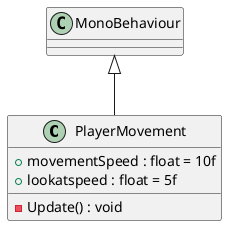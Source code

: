 @startuml
class PlayerMovement {
    + movementSpeed : float = 10f
    + lookatspeed : float = 5f
    - Update() : void
}
MonoBehaviour <|-- PlayerMovement
@enduml
